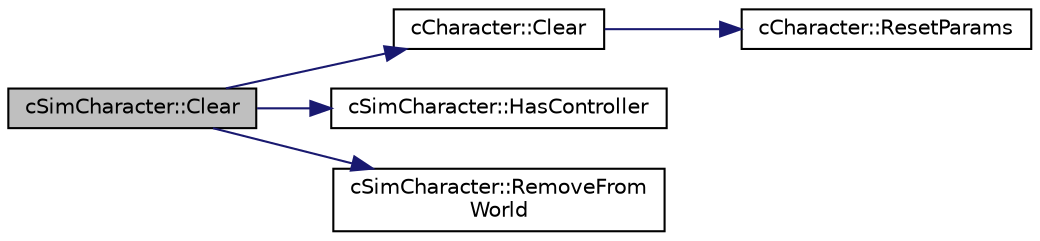 digraph "cSimCharacter::Clear"
{
 // LATEX_PDF_SIZE
  edge [fontname="Helvetica",fontsize="10",labelfontname="Helvetica",labelfontsize="10"];
  node [fontname="Helvetica",fontsize="10",shape=record];
  rankdir="LR";
  Node1 [label="cSimCharacter::Clear",height=0.2,width=0.4,color="black", fillcolor="grey75", style="filled", fontcolor="black",tooltip=" "];
  Node1 -> Node2 [color="midnightblue",fontsize="10",style="solid",fontname="Helvetica"];
  Node2 [label="cCharacter::Clear",height=0.2,width=0.4,color="black", fillcolor="white", style="filled",URL="$classc_character.html#a2d926f76d5f26771bfb2c33d8b5b09a0",tooltip=" "];
  Node2 -> Node3 [color="midnightblue",fontsize="10",style="solid",fontname="Helvetica"];
  Node3 [label="cCharacter::ResetParams",height=0.2,width=0.4,color="black", fillcolor="white", style="filled",URL="$classc_character.html#a293e1d0091db9b1ff7f526a66a3a53b6",tooltip=" "];
  Node1 -> Node4 [color="midnightblue",fontsize="10",style="solid",fontname="Helvetica"];
  Node4 [label="cSimCharacter::HasController",height=0.2,width=0.4,color="black", fillcolor="white", style="filled",URL="$classc_sim_character.html#a4508e026f28688cf704945dfe51050ce",tooltip=" "];
  Node1 -> Node5 [color="midnightblue",fontsize="10",style="solid",fontname="Helvetica"];
  Node5 [label="cSimCharacter::RemoveFrom\lWorld",height=0.2,width=0.4,color="black", fillcolor="white", style="filled",URL="$classc_sim_character.html#a9c9e4d8cb1811b175d0ac0407da7139b",tooltip=" "];
}
